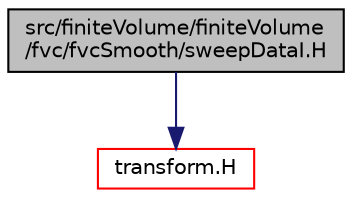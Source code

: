 digraph "src/finiteVolume/finiteVolume/fvc/fvcSmooth/sweepDataI.H"
{
  bgcolor="transparent";
  edge [fontname="Helvetica",fontsize="10",labelfontname="Helvetica",labelfontsize="10"];
  node [fontname="Helvetica",fontsize="10",shape=record];
  Node0 [label="src/finiteVolume/finiteVolume\l/fvc/fvcSmooth/sweepDataI.H",height=0.2,width=0.4,color="black", fillcolor="grey75", style="filled", fontcolor="black"];
  Node0 -> Node1 [color="midnightblue",fontsize="10",style="solid",fontname="Helvetica"];
  Node1 [label="transform.H",height=0.2,width=0.4,color="red",URL="$a13637.html",tooltip="3D tensor transformation operations. "];
}
